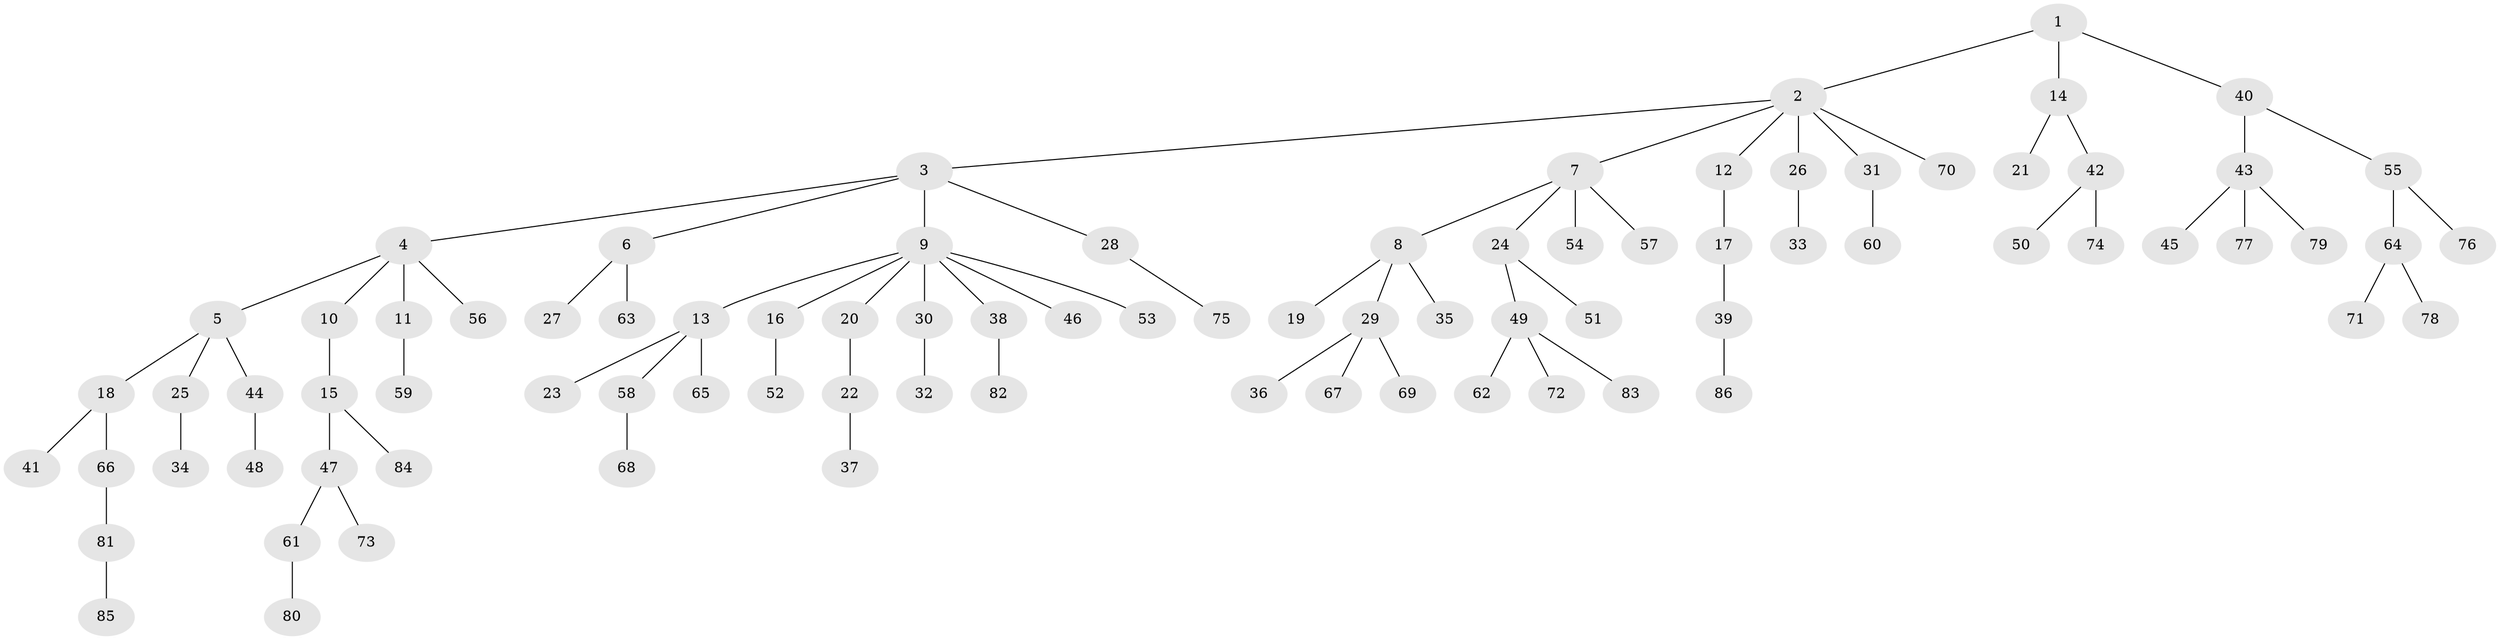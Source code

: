 // coarse degree distribution, {2: 0.17647058823529413, 5: 0.029411764705882353, 1: 0.7352941176470589, 4: 0.029411764705882353, 20: 0.029411764705882353}
// Generated by graph-tools (version 1.1) at 2025/56/03/04/25 21:56:07]
// undirected, 86 vertices, 85 edges
graph export_dot {
graph [start="1"]
  node [color=gray90,style=filled];
  1;
  2;
  3;
  4;
  5;
  6;
  7;
  8;
  9;
  10;
  11;
  12;
  13;
  14;
  15;
  16;
  17;
  18;
  19;
  20;
  21;
  22;
  23;
  24;
  25;
  26;
  27;
  28;
  29;
  30;
  31;
  32;
  33;
  34;
  35;
  36;
  37;
  38;
  39;
  40;
  41;
  42;
  43;
  44;
  45;
  46;
  47;
  48;
  49;
  50;
  51;
  52;
  53;
  54;
  55;
  56;
  57;
  58;
  59;
  60;
  61;
  62;
  63;
  64;
  65;
  66;
  67;
  68;
  69;
  70;
  71;
  72;
  73;
  74;
  75;
  76;
  77;
  78;
  79;
  80;
  81;
  82;
  83;
  84;
  85;
  86;
  1 -- 2;
  1 -- 14;
  1 -- 40;
  2 -- 3;
  2 -- 7;
  2 -- 12;
  2 -- 26;
  2 -- 31;
  2 -- 70;
  3 -- 4;
  3 -- 6;
  3 -- 9;
  3 -- 28;
  4 -- 5;
  4 -- 10;
  4 -- 11;
  4 -- 56;
  5 -- 18;
  5 -- 25;
  5 -- 44;
  6 -- 27;
  6 -- 63;
  7 -- 8;
  7 -- 24;
  7 -- 54;
  7 -- 57;
  8 -- 19;
  8 -- 29;
  8 -- 35;
  9 -- 13;
  9 -- 16;
  9 -- 20;
  9 -- 30;
  9 -- 38;
  9 -- 46;
  9 -- 53;
  10 -- 15;
  11 -- 59;
  12 -- 17;
  13 -- 23;
  13 -- 58;
  13 -- 65;
  14 -- 21;
  14 -- 42;
  15 -- 47;
  15 -- 84;
  16 -- 52;
  17 -- 39;
  18 -- 41;
  18 -- 66;
  20 -- 22;
  22 -- 37;
  24 -- 49;
  24 -- 51;
  25 -- 34;
  26 -- 33;
  28 -- 75;
  29 -- 36;
  29 -- 67;
  29 -- 69;
  30 -- 32;
  31 -- 60;
  38 -- 82;
  39 -- 86;
  40 -- 43;
  40 -- 55;
  42 -- 50;
  42 -- 74;
  43 -- 45;
  43 -- 77;
  43 -- 79;
  44 -- 48;
  47 -- 61;
  47 -- 73;
  49 -- 62;
  49 -- 72;
  49 -- 83;
  55 -- 64;
  55 -- 76;
  58 -- 68;
  61 -- 80;
  64 -- 71;
  64 -- 78;
  66 -- 81;
  81 -- 85;
}
